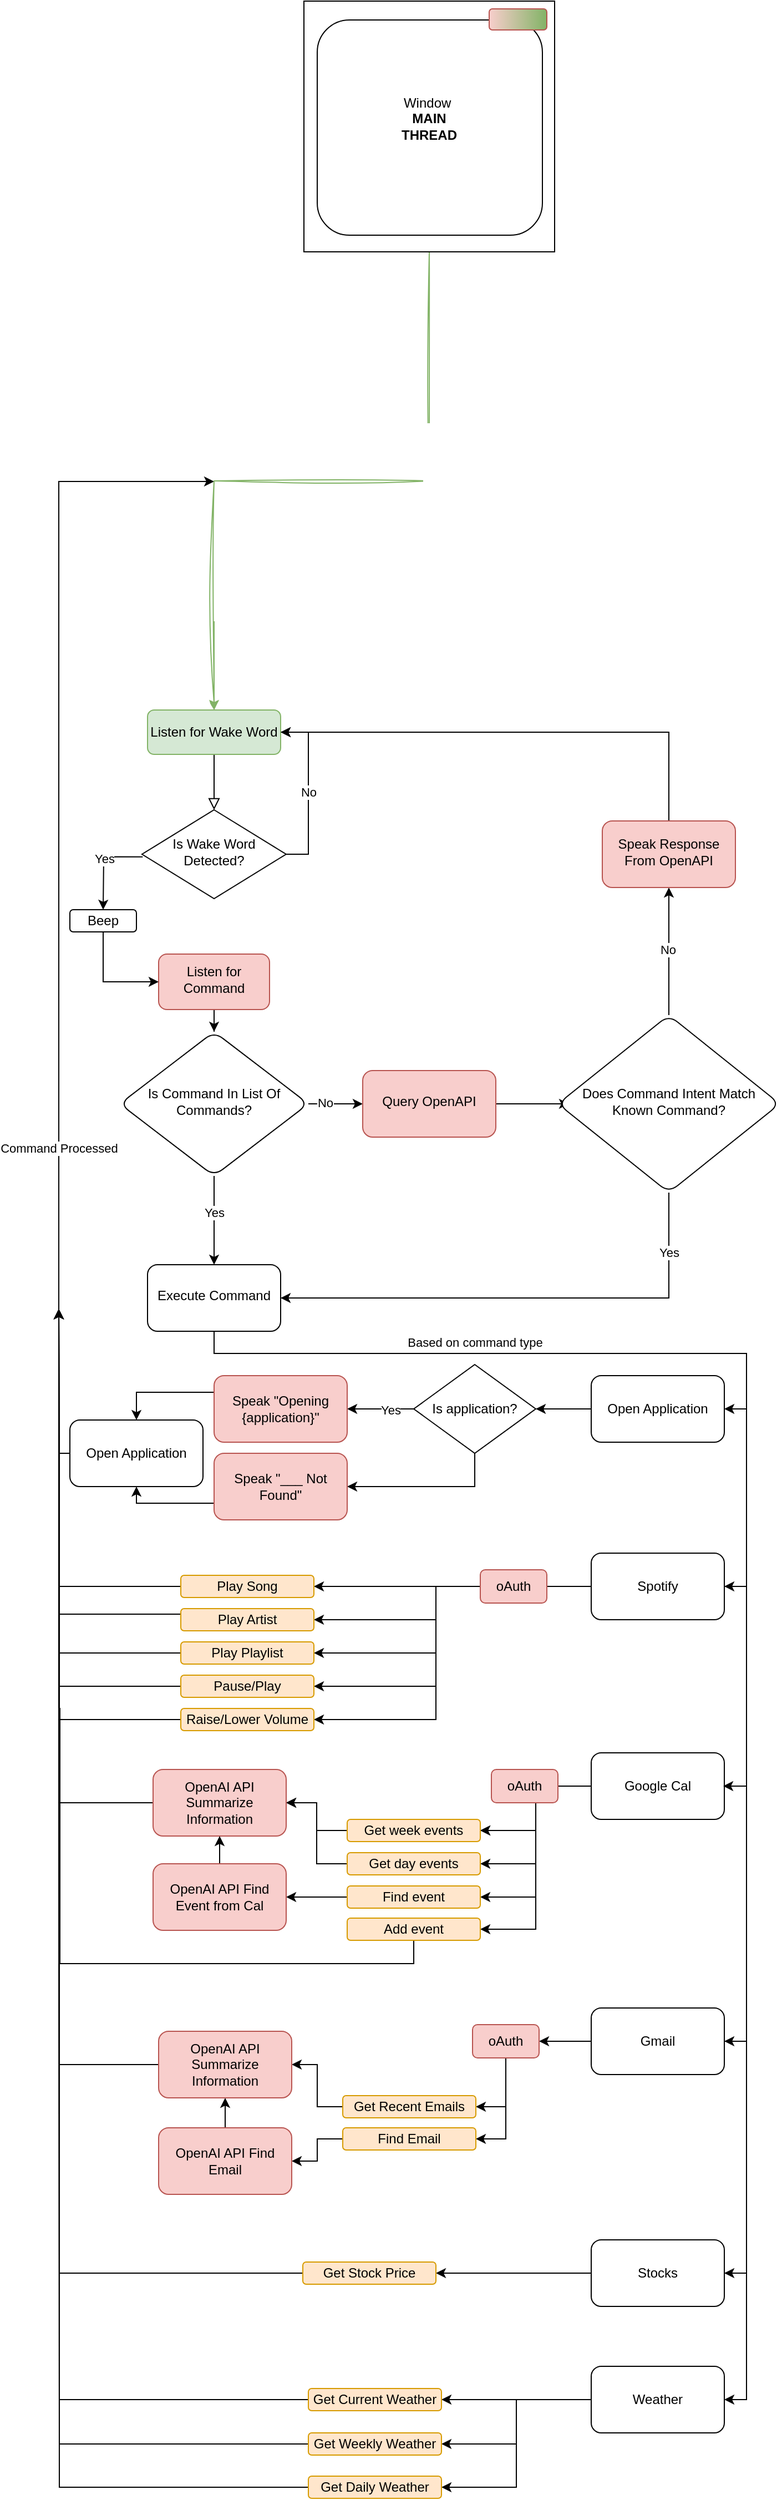 <mxfile version="22.1.16" type="github">
  <diagram id="C5RBs43oDa-KdzZeNtuy" name="Page-1">
    <mxGraphModel dx="1195" dy="1824" grid="0" gridSize="10" guides="1" tooltips="1" connect="1" arrows="1" fold="1" page="1" pageScale="1" pageWidth="827" pageHeight="1169" background="none" math="0" shadow="0">
      <root>
        <mxCell id="WIyWlLk6GJQsqaUBKTNV-0" />
        <mxCell id="WIyWlLk6GJQsqaUBKTNV-1" parent="WIyWlLk6GJQsqaUBKTNV-0" />
        <mxCell id="WIyWlLk6GJQsqaUBKTNV-2" value="" style="rounded=0;html=1;jettySize=auto;orthogonalLoop=1;fontSize=11;endArrow=block;endFill=0;endSize=8;strokeWidth=1;shadow=0;labelBackgroundColor=none;edgeStyle=orthogonalEdgeStyle;" parent="WIyWlLk6GJQsqaUBKTNV-1" source="WIyWlLk6GJQsqaUBKTNV-3" target="WIyWlLk6GJQsqaUBKTNV-6" edge="1">
          <mxGeometry relative="1" as="geometry" />
        </mxCell>
        <mxCell id="WIyWlLk6GJQsqaUBKTNV-3" value="Listen for Wake Word" style="rounded=1;whiteSpace=wrap;html=1;fontSize=12;glass=0;strokeWidth=1;shadow=0;fillColor=#d5e8d4;strokeColor=#82b366;" parent="WIyWlLk6GJQsqaUBKTNV-1" vertex="1">
          <mxGeometry x="160" y="80" width="120" height="40" as="geometry" />
        </mxCell>
        <mxCell id="TbSQzSQrd4Ol9W5OKiCd-27" style="edgeStyle=orthogonalEdgeStyle;rounded=0;orthogonalLoop=1;jettySize=auto;html=1;exitX=0.005;exitY=0.529;exitDx=0;exitDy=0;exitPerimeter=0;" parent="WIyWlLk6GJQsqaUBKTNV-1" source="WIyWlLk6GJQsqaUBKTNV-6" edge="1">
          <mxGeometry relative="1" as="geometry">
            <mxPoint x="110" y="230" as="sourcePoint" />
            <mxPoint x="120" y="260" as="targetPoint" />
          </mxGeometry>
        </mxCell>
        <mxCell id="TbSQzSQrd4Ol9W5OKiCd-28" value="Yes" style="edgeLabel;html=1;align=center;verticalAlign=middle;resizable=0;points=[];" parent="TbSQzSQrd4Ol9W5OKiCd-27" vertex="1" connectable="0">
          <mxGeometry x="-0.116" y="1" relative="1" as="geometry">
            <mxPoint x="-1" as="offset" />
          </mxGeometry>
        </mxCell>
        <mxCell id="TbSQzSQrd4Ol9W5OKiCd-29" style="edgeStyle=orthogonalEdgeStyle;rounded=0;orthogonalLoop=1;jettySize=auto;html=1;exitX=1;exitY=0.5;exitDx=0;exitDy=0;entryX=1;entryY=0.5;entryDx=0;entryDy=0;" parent="WIyWlLk6GJQsqaUBKTNV-1" source="WIyWlLk6GJQsqaUBKTNV-6" target="WIyWlLk6GJQsqaUBKTNV-3" edge="1">
          <mxGeometry relative="1" as="geometry" />
        </mxCell>
        <mxCell id="TbSQzSQrd4Ol9W5OKiCd-30" value="No" style="edgeLabel;html=1;align=center;verticalAlign=middle;resizable=0;points=[];" parent="TbSQzSQrd4Ol9W5OKiCd-29" vertex="1" connectable="0">
          <mxGeometry x="-0.133" y="2" relative="1" as="geometry">
            <mxPoint x="2" y="-9" as="offset" />
          </mxGeometry>
        </mxCell>
        <mxCell id="WIyWlLk6GJQsqaUBKTNV-6" value="Is Wake Word Detected?" style="rhombus;whiteSpace=wrap;html=1;shadow=0;fontFamily=Helvetica;fontSize=12;align=center;strokeWidth=1;spacing=6;spacingTop=-4;" parent="WIyWlLk6GJQsqaUBKTNV-1" vertex="1">
          <mxGeometry x="155" y="170" width="130" height="80" as="geometry" />
        </mxCell>
        <mxCell id="TbSQzSQrd4Ol9W5OKiCd-5" value="" style="edgeStyle=orthogonalEdgeStyle;rounded=0;orthogonalLoop=1;jettySize=auto;html=1;" parent="WIyWlLk6GJQsqaUBKTNV-1" source="WIyWlLk6GJQsqaUBKTNV-10" target="TbSQzSQrd4Ol9W5OKiCd-4" edge="1">
          <mxGeometry relative="1" as="geometry" />
        </mxCell>
        <mxCell id="WIyWlLk6GJQsqaUBKTNV-10" value="Listen for Command" style="rectangle;rounded=1;whiteSpace=wrap;html=1;shadow=0;fontFamily=Helvetica;fontSize=12;align=center;strokeWidth=1;spacing=6;spacingTop=-4;fillColor=#f8cecc;strokeColor=#b85450;" parent="WIyWlLk6GJQsqaUBKTNV-1" vertex="1">
          <mxGeometry x="170" y="300" width="100" height="50" as="geometry" />
        </mxCell>
        <mxCell id="TbSQzSQrd4Ol9W5OKiCd-8" value="" style="edgeStyle=orthogonalEdgeStyle;rounded=0;orthogonalLoop=1;jettySize=auto;html=1;" parent="WIyWlLk6GJQsqaUBKTNV-1" source="TbSQzSQrd4Ol9W5OKiCd-4" target="TbSQzSQrd4Ol9W5OKiCd-7" edge="1">
          <mxGeometry relative="1" as="geometry" />
        </mxCell>
        <mxCell id="TbSQzSQrd4Ol9W5OKiCd-12" value="Yes" style="edgeLabel;html=1;align=center;verticalAlign=middle;resizable=0;points=[];" parent="TbSQzSQrd4Ol9W5OKiCd-8" vertex="1" connectable="0">
          <mxGeometry x="0.143" y="-1" relative="1" as="geometry">
            <mxPoint x="1" y="-13" as="offset" />
          </mxGeometry>
        </mxCell>
        <mxCell id="TbSQzSQrd4Ol9W5OKiCd-14" value="" style="edgeStyle=orthogonalEdgeStyle;rounded=0;orthogonalLoop=1;jettySize=auto;html=1;" parent="WIyWlLk6GJQsqaUBKTNV-1" source="TbSQzSQrd4Ol9W5OKiCd-4" target="TbSQzSQrd4Ol9W5OKiCd-13" edge="1">
          <mxGeometry relative="1" as="geometry" />
        </mxCell>
        <mxCell id="TbSQzSQrd4Ol9W5OKiCd-25" value="No" style="edgeLabel;html=1;align=center;verticalAlign=middle;resizable=0;points=[];" parent="TbSQzSQrd4Ol9W5OKiCd-14" vertex="1" connectable="0">
          <mxGeometry x="-0.388" y="1" relative="1" as="geometry">
            <mxPoint as="offset" />
          </mxGeometry>
        </mxCell>
        <mxCell id="TbSQzSQrd4Ol9W5OKiCd-4" value="Is Command In List Of Commands?" style="rhombus;whiteSpace=wrap;html=1;rounded=1;shadow=0;strokeWidth=1;spacing=6;spacingTop=-4;" parent="WIyWlLk6GJQsqaUBKTNV-1" vertex="1">
          <mxGeometry x="135" y="370" width="170" height="130" as="geometry" />
        </mxCell>
        <mxCell id="TbSQzSQrd4Ol9W5OKiCd-10" value="" style="edgeStyle=orthogonalEdgeStyle;rounded=0;orthogonalLoop=1;jettySize=auto;html=1;" parent="WIyWlLk6GJQsqaUBKTNV-1" edge="1">
          <mxGeometry relative="1" as="geometry">
            <mxPoint x="220" y="-126" as="targetPoint" />
            <Array as="points">
              <mxPoint x="80" y="-126" />
            </Array>
            <mxPoint x="80" y="620" as="sourcePoint" />
          </mxGeometry>
        </mxCell>
        <mxCell id="TbSQzSQrd4Ol9W5OKiCd-11" value="Command Processed" style="edgeLabel;html=1;align=center;verticalAlign=middle;resizable=0;points=[];" parent="TbSQzSQrd4Ol9W5OKiCd-10" vertex="1" connectable="0">
          <mxGeometry x="-0.053" y="-2" relative="1" as="geometry">
            <mxPoint x="-2" y="274" as="offset" />
          </mxGeometry>
        </mxCell>
        <mxCell id="Mapp8HOiHUZmDu9dyyTf-5" style="edgeStyle=orthogonalEdgeStyle;rounded=0;orthogonalLoop=1;jettySize=auto;html=1;entryX=1;entryY=0.5;entryDx=0;entryDy=0;" parent="WIyWlLk6GJQsqaUBKTNV-1" source="TbSQzSQrd4Ol9W5OKiCd-7" target="Mapp8HOiHUZmDu9dyyTf-4" edge="1">
          <mxGeometry relative="1" as="geometry">
            <Array as="points">
              <mxPoint x="220" y="660" />
              <mxPoint x="700" y="660" />
              <mxPoint x="700" y="710" />
            </Array>
          </mxGeometry>
        </mxCell>
        <mxCell id="Mapp8HOiHUZmDu9dyyTf-7" value="Based on command type" style="edgeLabel;html=1;align=center;verticalAlign=middle;resizable=0;points=[];" parent="Mapp8HOiHUZmDu9dyyTf-5" vertex="1" connectable="0">
          <mxGeometry x="-0.081" relative="1" as="geometry">
            <mxPoint x="-7" y="-10" as="offset" />
          </mxGeometry>
        </mxCell>
        <mxCell id="Mapp8HOiHUZmDu9dyyTf-26" style="edgeStyle=orthogonalEdgeStyle;rounded=0;orthogonalLoop=1;jettySize=auto;html=1;exitX=0.5;exitY=1;exitDx=0;exitDy=0;entryX=1;entryY=0.5;entryDx=0;entryDy=0;" parent="WIyWlLk6GJQsqaUBKTNV-1" source="TbSQzSQrd4Ol9W5OKiCd-7" target="Mapp8HOiHUZmDu9dyyTf-9" edge="1">
          <mxGeometry relative="1" as="geometry">
            <Array as="points">
              <mxPoint x="220" y="660" />
              <mxPoint x="700" y="660" />
              <mxPoint x="700" y="870" />
            </Array>
          </mxGeometry>
        </mxCell>
        <mxCell id="TbSQzSQrd4Ol9W5OKiCd-7" value="Execute Command" style="whiteSpace=wrap;html=1;rounded=1;shadow=0;strokeWidth=1;spacing=6;spacingTop=-4;" parent="WIyWlLk6GJQsqaUBKTNV-1" vertex="1">
          <mxGeometry x="160" y="580" width="120" height="60" as="geometry" />
        </mxCell>
        <mxCell id="TbSQzSQrd4Ol9W5OKiCd-16" value="" style="edgeStyle=orthogonalEdgeStyle;rounded=0;orthogonalLoop=1;jettySize=auto;html=1;" parent="WIyWlLk6GJQsqaUBKTNV-1" source="TbSQzSQrd4Ol9W5OKiCd-13" edge="1">
          <mxGeometry relative="1" as="geometry">
            <mxPoint x="540.0" y="435.0" as="targetPoint" />
          </mxGeometry>
        </mxCell>
        <mxCell id="TbSQzSQrd4Ol9W5OKiCd-13" value="Query OpenAPI" style="whiteSpace=wrap;html=1;rounded=1;shadow=0;strokeWidth=1;spacing=6;spacingTop=-4;fillColor=#f8cecc;strokeColor=#b85450;" parent="WIyWlLk6GJQsqaUBKTNV-1" vertex="1">
          <mxGeometry x="354" y="405" width="120" height="60" as="geometry" />
        </mxCell>
        <mxCell id="TbSQzSQrd4Ol9W5OKiCd-17" style="edgeStyle=orthogonalEdgeStyle;rounded=0;orthogonalLoop=1;jettySize=auto;html=1;entryX=1;entryY=0.5;entryDx=0;entryDy=0;exitX=0.5;exitY=1;exitDx=0;exitDy=0;" parent="WIyWlLk6GJQsqaUBKTNV-1" source="TbSQzSQrd4Ol9W5OKiCd-35" target="TbSQzSQrd4Ol9W5OKiCd-7" edge="1">
          <mxGeometry relative="1" as="geometry">
            <mxPoint x="599.966" y="465.0" as="sourcePoint" />
            <Array as="points">
              <mxPoint x="630" y="610" />
            </Array>
          </mxGeometry>
        </mxCell>
        <mxCell id="TbSQzSQrd4Ol9W5OKiCd-18" value="Yes" style="edgeLabel;html=1;align=center;verticalAlign=middle;resizable=0;points=[];" parent="TbSQzSQrd4Ol9W5OKiCd-17" vertex="1" connectable="0">
          <mxGeometry x="-0.836" y="3" relative="1" as="geometry">
            <mxPoint x="-3" y="17" as="offset" />
          </mxGeometry>
        </mxCell>
        <mxCell id="TbSQzSQrd4Ol9W5OKiCd-32" value="" style="edgeStyle=orthogonalEdgeStyle;rounded=0;orthogonalLoop=1;jettySize=auto;html=1;exitX=0.5;exitY=0;exitDx=0;exitDy=0;" parent="WIyWlLk6GJQsqaUBKTNV-1" source="TbSQzSQrd4Ol9W5OKiCd-35" target="TbSQzSQrd4Ol9W5OKiCd-31" edge="1">
          <mxGeometry relative="1" as="geometry">
            <mxPoint x="600.0" y="405.0" as="sourcePoint" />
          </mxGeometry>
        </mxCell>
        <mxCell id="TbSQzSQrd4Ol9W5OKiCd-34" value="No" style="edgeLabel;html=1;align=center;verticalAlign=middle;resizable=0;points=[];" parent="TbSQzSQrd4Ol9W5OKiCd-32" vertex="1" connectable="0">
          <mxGeometry x="0.029" y="1" relative="1" as="geometry">
            <mxPoint as="offset" />
          </mxGeometry>
        </mxCell>
        <mxCell id="TbSQzSQrd4Ol9W5OKiCd-33" style="edgeStyle=orthogonalEdgeStyle;rounded=0;orthogonalLoop=1;jettySize=auto;html=1;exitX=0.5;exitY=0;exitDx=0;exitDy=0;entryX=1;entryY=0.5;entryDx=0;entryDy=0;" parent="WIyWlLk6GJQsqaUBKTNV-1" source="TbSQzSQrd4Ol9W5OKiCd-31" target="WIyWlLk6GJQsqaUBKTNV-3" edge="1">
          <mxGeometry relative="1" as="geometry" />
        </mxCell>
        <mxCell id="TbSQzSQrd4Ol9W5OKiCd-31" value="Speak Response From OpenAPI" style="whiteSpace=wrap;html=1;rounded=1;shadow=0;strokeWidth=1;spacing=6;spacingTop=-4;fillColor=#f8cecc;strokeColor=#b85450;" parent="WIyWlLk6GJQsqaUBKTNV-1" vertex="1">
          <mxGeometry x="570" y="180" width="120" height="60" as="geometry" />
        </mxCell>
        <mxCell id="TbSQzSQrd4Ol9W5OKiCd-35" value="Does Command Intent Match Known Command?" style="rhombus;whiteSpace=wrap;html=1;rounded=1;shadow=0;strokeWidth=1;spacing=6;spacingTop=-4;" parent="WIyWlLk6GJQsqaUBKTNV-1" vertex="1">
          <mxGeometry x="530" y="355" width="200" height="160" as="geometry" />
        </mxCell>
        <mxCell id="Mapp8HOiHUZmDu9dyyTf-3" style="edgeStyle=orthogonalEdgeStyle;rounded=0;orthogonalLoop=1;jettySize=auto;html=1;exitX=0.5;exitY=1;exitDx=0;exitDy=0;entryX=0;entryY=0.5;entryDx=0;entryDy=0;" parent="WIyWlLk6GJQsqaUBKTNV-1" source="Mapp8HOiHUZmDu9dyyTf-2" target="WIyWlLk6GJQsqaUBKTNV-10" edge="1">
          <mxGeometry relative="1" as="geometry" />
        </mxCell>
        <mxCell id="Mapp8HOiHUZmDu9dyyTf-2" value="Beep" style="rounded=1;whiteSpace=wrap;html=1;" parent="WIyWlLk6GJQsqaUBKTNV-1" vertex="1">
          <mxGeometry x="90" y="260" width="60" height="20" as="geometry" />
        </mxCell>
        <mxCell id="Mapp8HOiHUZmDu9dyyTf-10" style="edgeStyle=orthogonalEdgeStyle;rounded=0;orthogonalLoop=1;jettySize=auto;html=1;exitX=0;exitY=0.5;exitDx=0;exitDy=0;" parent="WIyWlLk6GJQsqaUBKTNV-1" source="Mapp8HOiHUZmDu9dyyTf-4" target="Mapp8HOiHUZmDu9dyyTf-11" edge="1">
          <mxGeometry relative="1" as="geometry">
            <mxPoint x="520" y="709.857" as="targetPoint" />
          </mxGeometry>
        </mxCell>
        <mxCell id="Mapp8HOiHUZmDu9dyyTf-4" value="Open Application" style="rounded=1;whiteSpace=wrap;html=1;" parent="WIyWlLk6GJQsqaUBKTNV-1" vertex="1">
          <mxGeometry x="560" y="680" width="120" height="60" as="geometry" />
        </mxCell>
        <mxCell id="Mapp8HOiHUZmDu9dyyTf-27" style="edgeStyle=orthogonalEdgeStyle;rounded=0;orthogonalLoop=1;jettySize=auto;html=1;exitX=0;exitY=0.5;exitDx=0;exitDy=0;" parent="WIyWlLk6GJQsqaUBKTNV-1" source="Mapp8HOiHUZmDu9dyyTf-9" target="Mapp8HOiHUZmDu9dyyTf-28" edge="1">
          <mxGeometry relative="1" as="geometry">
            <mxPoint x="520" y="869.857" as="targetPoint" />
          </mxGeometry>
        </mxCell>
        <mxCell id="Mapp8HOiHUZmDu9dyyTf-31" style="edgeStyle=orthogonalEdgeStyle;rounded=0;orthogonalLoop=1;jettySize=auto;html=1;exitX=0;exitY=0.5;exitDx=0;exitDy=0;" parent="WIyWlLk6GJQsqaUBKTNV-1" source="Mapp8HOiHUZmDu9dyyTf-9" target="Mapp8HOiHUZmDu9dyyTf-32" edge="1">
          <mxGeometry relative="1" as="geometry">
            <mxPoint x="530" y="1040" as="targetPoint" />
            <Array as="points">
              <mxPoint x="420" y="870" />
              <mxPoint x="420" y="900" />
            </Array>
          </mxGeometry>
        </mxCell>
        <mxCell id="Mapp8HOiHUZmDu9dyyTf-9" value="Spotify" style="rounded=1;whiteSpace=wrap;html=1;" parent="WIyWlLk6GJQsqaUBKTNV-1" vertex="1">
          <mxGeometry x="560" y="840" width="120" height="60" as="geometry" />
        </mxCell>
        <mxCell id="Mapp8HOiHUZmDu9dyyTf-13" style="edgeStyle=orthogonalEdgeStyle;rounded=0;orthogonalLoop=1;jettySize=auto;html=1;" parent="WIyWlLk6GJQsqaUBKTNV-1" source="Mapp8HOiHUZmDu9dyyTf-11" target="Mapp8HOiHUZmDu9dyyTf-14" edge="1">
          <mxGeometry relative="1" as="geometry">
            <mxPoint x="350" y="710" as="targetPoint" />
          </mxGeometry>
        </mxCell>
        <mxCell id="Mapp8HOiHUZmDu9dyyTf-15" value="Yes" style="edgeLabel;html=1;align=center;verticalAlign=middle;resizable=0;points=[];" parent="Mapp8HOiHUZmDu9dyyTf-13" vertex="1" connectable="0">
          <mxGeometry x="-0.281" y="1" relative="1" as="geometry">
            <mxPoint as="offset" />
          </mxGeometry>
        </mxCell>
        <mxCell id="Mapp8HOiHUZmDu9dyyTf-17" style="edgeStyle=orthogonalEdgeStyle;rounded=0;orthogonalLoop=1;jettySize=auto;html=1;exitX=0.5;exitY=1;exitDx=0;exitDy=0;" parent="WIyWlLk6GJQsqaUBKTNV-1" source="Mapp8HOiHUZmDu9dyyTf-11" target="Mapp8HOiHUZmDu9dyyTf-18" edge="1">
          <mxGeometry relative="1" as="geometry">
            <mxPoint x="340" y="770" as="targetPoint" />
          </mxGeometry>
        </mxCell>
        <mxCell id="Mapp8HOiHUZmDu9dyyTf-11" value="Is application?" style="rhombus;whiteSpace=wrap;html=1;" parent="WIyWlLk6GJQsqaUBKTNV-1" vertex="1">
          <mxGeometry x="400" y="670" width="110" height="80" as="geometry" />
        </mxCell>
        <mxCell id="Mapp8HOiHUZmDu9dyyTf-16" style="edgeStyle=orthogonalEdgeStyle;rounded=0;orthogonalLoop=1;jettySize=auto;html=1;exitX=0;exitY=0.25;exitDx=0;exitDy=0;entryX=0.5;entryY=0;entryDx=0;entryDy=0;" parent="WIyWlLk6GJQsqaUBKTNV-1" source="Mapp8HOiHUZmDu9dyyTf-14" target="Mapp8HOiHUZmDu9dyyTf-45" edge="1">
          <mxGeometry relative="1" as="geometry">
            <mxPoint x="80" y="610" as="targetPoint" />
            <Array as="points">
              <mxPoint x="150" y="695" />
            </Array>
          </mxGeometry>
        </mxCell>
        <mxCell id="Mapp8HOiHUZmDu9dyyTf-14" value="Speak &quot;Opening {application}&quot;" style="rounded=1;whiteSpace=wrap;html=1;fillColor=#f8cecc;strokeColor=#b85450;" parent="WIyWlLk6GJQsqaUBKTNV-1" vertex="1">
          <mxGeometry x="220" y="680" width="120" height="60" as="geometry" />
        </mxCell>
        <mxCell id="Mapp8HOiHUZmDu9dyyTf-19" style="edgeStyle=orthogonalEdgeStyle;rounded=0;orthogonalLoop=1;jettySize=auto;html=1;exitX=0;exitY=0.75;exitDx=0;exitDy=0;entryX=0.5;entryY=1;entryDx=0;entryDy=0;" parent="WIyWlLk6GJQsqaUBKTNV-1" source="Mapp8HOiHUZmDu9dyyTf-18" target="Mapp8HOiHUZmDu9dyyTf-45" edge="1">
          <mxGeometry relative="1" as="geometry">
            <mxPoint x="80" y="610" as="targetPoint" />
            <Array as="points">
              <mxPoint x="150" y="795" />
            </Array>
          </mxGeometry>
        </mxCell>
        <mxCell id="Mapp8HOiHUZmDu9dyyTf-18" value="Speak &quot;___ Not Found&quot;" style="rounded=1;whiteSpace=wrap;html=1;fillColor=#f8cecc;strokeColor=#b85450;" parent="WIyWlLk6GJQsqaUBKTNV-1" vertex="1">
          <mxGeometry x="220" y="750" width="120" height="60" as="geometry" />
        </mxCell>
        <mxCell id="Mapp8HOiHUZmDu9dyyTf-39" style="edgeStyle=orthogonalEdgeStyle;rounded=0;orthogonalLoop=1;jettySize=auto;html=1;exitX=0;exitY=0.5;exitDx=0;exitDy=0;" parent="WIyWlLk6GJQsqaUBKTNV-1" source="Mapp8HOiHUZmDu9dyyTf-28" edge="1">
          <mxGeometry relative="1" as="geometry">
            <mxPoint x="80" y="620" as="targetPoint" />
          </mxGeometry>
        </mxCell>
        <mxCell id="Mapp8HOiHUZmDu9dyyTf-28" value="Play Song" style="rounded=1;whiteSpace=wrap;html=1;fillColor=#ffe6cc;strokeColor=#d79b00;" parent="WIyWlLk6GJQsqaUBKTNV-1" vertex="1">
          <mxGeometry x="190" y="860" width="120" height="20" as="geometry" />
        </mxCell>
        <mxCell id="Mapp8HOiHUZmDu9dyyTf-40" style="edgeStyle=orthogonalEdgeStyle;rounded=0;orthogonalLoop=1;jettySize=auto;html=1;exitX=0;exitY=0.25;exitDx=0;exitDy=0;" parent="WIyWlLk6GJQsqaUBKTNV-1" source="Mapp8HOiHUZmDu9dyyTf-32" edge="1">
          <mxGeometry relative="1" as="geometry">
            <mxPoint x="80" y="620" as="targetPoint" />
          </mxGeometry>
        </mxCell>
        <mxCell id="Mapp8HOiHUZmDu9dyyTf-32" value="Play Artist" style="rounded=1;whiteSpace=wrap;html=1;fillColor=#ffe6cc;strokeColor=#d79b00;" parent="WIyWlLk6GJQsqaUBKTNV-1" vertex="1">
          <mxGeometry x="190" y="890" width="120" height="20" as="geometry" />
        </mxCell>
        <mxCell id="Mapp8HOiHUZmDu9dyyTf-33" style="edgeStyle=orthogonalEdgeStyle;rounded=0;orthogonalLoop=1;jettySize=auto;html=1;entryX=1;entryY=0.5;entryDx=0;entryDy=0;" parent="WIyWlLk6GJQsqaUBKTNV-1" target="Mapp8HOiHUZmDu9dyyTf-34" edge="1">
          <mxGeometry relative="1" as="geometry">
            <mxPoint x="520" y="920" as="targetPoint" />
            <mxPoint x="420" y="900" as="sourcePoint" />
            <Array as="points">
              <mxPoint x="420" y="900" />
              <mxPoint x="420" y="930" />
            </Array>
          </mxGeometry>
        </mxCell>
        <mxCell id="Mapp8HOiHUZmDu9dyyTf-41" style="edgeStyle=orthogonalEdgeStyle;rounded=0;orthogonalLoop=1;jettySize=auto;html=1;exitX=0;exitY=0.5;exitDx=0;exitDy=0;" parent="WIyWlLk6GJQsqaUBKTNV-1" source="Mapp8HOiHUZmDu9dyyTf-34" edge="1">
          <mxGeometry relative="1" as="geometry">
            <mxPoint x="80" y="620" as="targetPoint" />
          </mxGeometry>
        </mxCell>
        <mxCell id="Mapp8HOiHUZmDu9dyyTf-34" value="Play Playlist" style="rounded=1;whiteSpace=wrap;html=1;fillColor=#ffe6cc;strokeColor=#d79b00;" parent="WIyWlLk6GJQsqaUBKTNV-1" vertex="1">
          <mxGeometry x="190" y="920" width="120" height="20" as="geometry" />
        </mxCell>
        <mxCell id="Mapp8HOiHUZmDu9dyyTf-35" style="edgeStyle=orthogonalEdgeStyle;rounded=0;orthogonalLoop=1;jettySize=auto;html=1;entryX=1;entryY=0.5;entryDx=0;entryDy=0;" parent="WIyWlLk6GJQsqaUBKTNV-1" target="Mapp8HOiHUZmDu9dyyTf-36" edge="1">
          <mxGeometry relative="1" as="geometry">
            <mxPoint x="520" y="950" as="targetPoint" />
            <mxPoint x="420" y="930" as="sourcePoint" />
            <Array as="points">
              <mxPoint x="420" y="930" />
              <mxPoint x="420" y="960" />
            </Array>
          </mxGeometry>
        </mxCell>
        <mxCell id="Mapp8HOiHUZmDu9dyyTf-42" style="edgeStyle=orthogonalEdgeStyle;rounded=0;orthogonalLoop=1;jettySize=auto;html=1;exitX=0;exitY=0.5;exitDx=0;exitDy=0;" parent="WIyWlLk6GJQsqaUBKTNV-1" source="Mapp8HOiHUZmDu9dyyTf-36" edge="1">
          <mxGeometry relative="1" as="geometry">
            <mxPoint x="80" y="620" as="targetPoint" />
          </mxGeometry>
        </mxCell>
        <mxCell id="Mapp8HOiHUZmDu9dyyTf-36" value="Pause/Play" style="rounded=1;whiteSpace=wrap;html=1;fillColor=#ffe6cc;strokeColor=#d79b00;" parent="WIyWlLk6GJQsqaUBKTNV-1" vertex="1">
          <mxGeometry x="190" y="950" width="120" height="20" as="geometry" />
        </mxCell>
        <mxCell id="Mapp8HOiHUZmDu9dyyTf-37" style="edgeStyle=orthogonalEdgeStyle;rounded=0;orthogonalLoop=1;jettySize=auto;html=1;entryX=1;entryY=0.5;entryDx=0;entryDy=0;" parent="WIyWlLk6GJQsqaUBKTNV-1" target="Mapp8HOiHUZmDu9dyyTf-38" edge="1">
          <mxGeometry relative="1" as="geometry">
            <mxPoint x="520" y="980" as="targetPoint" />
            <mxPoint x="420" y="960" as="sourcePoint" />
            <Array as="points">
              <mxPoint x="420" y="960" />
              <mxPoint x="420" y="990" />
            </Array>
          </mxGeometry>
        </mxCell>
        <mxCell id="Mapp8HOiHUZmDu9dyyTf-43" style="edgeStyle=orthogonalEdgeStyle;rounded=0;orthogonalLoop=1;jettySize=auto;html=1;exitX=0;exitY=0.5;exitDx=0;exitDy=0;" parent="WIyWlLk6GJQsqaUBKTNV-1" source="Mapp8HOiHUZmDu9dyyTf-38" edge="1">
          <mxGeometry relative="1" as="geometry">
            <mxPoint x="80" y="620" as="targetPoint" />
          </mxGeometry>
        </mxCell>
        <mxCell id="Mapp8HOiHUZmDu9dyyTf-38" value="Raise/Lower Volume" style="rounded=1;whiteSpace=wrap;html=1;fillColor=#ffe6cc;strokeColor=#d79b00;" parent="WIyWlLk6GJQsqaUBKTNV-1" vertex="1">
          <mxGeometry x="190" y="980" width="120" height="20" as="geometry" />
        </mxCell>
        <mxCell id="Mapp8HOiHUZmDu9dyyTf-46" style="edgeStyle=orthogonalEdgeStyle;rounded=0;orthogonalLoop=1;jettySize=auto;html=1;exitX=0;exitY=0.5;exitDx=0;exitDy=0;" parent="WIyWlLk6GJQsqaUBKTNV-1" source="Mapp8HOiHUZmDu9dyyTf-45" edge="1">
          <mxGeometry relative="1" as="geometry">
            <mxPoint x="80" y="620" as="targetPoint" />
            <Array as="points">
              <mxPoint x="80" y="750" />
            </Array>
          </mxGeometry>
        </mxCell>
        <mxCell id="Mapp8HOiHUZmDu9dyyTf-45" value="Open Application" style="rounded=1;whiteSpace=wrap;html=1;" parent="WIyWlLk6GJQsqaUBKTNV-1" vertex="1">
          <mxGeometry x="90" y="720" width="120" height="60" as="geometry" />
        </mxCell>
        <mxCell id="Mapp8HOiHUZmDu9dyyTf-47" value="" style="endArrow=classic;html=1;rounded=0;entryX=0.5;entryY=0;entryDx=0;entryDy=0;fillColor=#d5e8d4;strokeColor=#82b366;" parent="WIyWlLk6GJQsqaUBKTNV-1" target="WIyWlLk6GJQsqaUBKTNV-3" edge="1">
          <mxGeometry width="50" height="50" relative="1" as="geometry">
            <mxPoint x="220" as="sourcePoint" />
            <mxPoint x="420" y="90" as="targetPoint" />
          </mxGeometry>
        </mxCell>
        <mxCell id="Mapp8HOiHUZmDu9dyyTf-72" style="edgeStyle=orthogonalEdgeStyle;rounded=0;orthogonalLoop=1;jettySize=auto;html=1;exitX=0;exitY=0.5;exitDx=0;exitDy=0;entryX=1;entryY=0.5;entryDx=0;entryDy=0;" parent="WIyWlLk6GJQsqaUBKTNV-1" source="Mapp8HOiHUZmDu9dyyTf-48" target="Mapp8HOiHUZmDu9dyyTf-58" edge="1">
          <mxGeometry relative="1" as="geometry" />
        </mxCell>
        <mxCell id="Mapp8HOiHUZmDu9dyyTf-85" style="edgeStyle=orthogonalEdgeStyle;rounded=0;orthogonalLoop=1;jettySize=auto;html=1;exitX=1;exitY=0.5;exitDx=0;exitDy=0;entryX=1;entryY=0.5;entryDx=0;entryDy=0;" parent="WIyWlLk6GJQsqaUBKTNV-1" source="Mapp8HOiHUZmDu9dyyTf-48" target="Mapp8HOiHUZmDu9dyyTf-82" edge="1">
          <mxGeometry relative="1" as="geometry" />
        </mxCell>
        <mxCell id="Mapp8HOiHUZmDu9dyyTf-48" value="Google Cal" style="rounded=1;whiteSpace=wrap;html=1;" parent="WIyWlLk6GJQsqaUBKTNV-1" vertex="1">
          <mxGeometry x="560" y="1020" width="120" height="60" as="geometry" />
        </mxCell>
        <mxCell id="Mapp8HOiHUZmDu9dyyTf-49" style="edgeStyle=orthogonalEdgeStyle;rounded=0;orthogonalLoop=1;jettySize=auto;html=1;exitX=1;exitY=0.5;exitDx=0;exitDy=0;" parent="WIyWlLk6GJQsqaUBKTNV-1" source="Mapp8HOiHUZmDu9dyyTf-9" edge="1">
          <mxGeometry relative="1" as="geometry">
            <mxPoint x="679" y="1050" as="targetPoint" />
            <Array as="points">
              <mxPoint x="700" y="870" />
              <mxPoint x="700" y="1050" />
              <mxPoint x="679" y="1050" />
            </Array>
          </mxGeometry>
        </mxCell>
        <mxCell id="Mapp8HOiHUZmDu9dyyTf-53" value="oAuth" style="rounded=1;whiteSpace=wrap;html=1;fillColor=#f8cecc;strokeColor=#b85450;" parent="WIyWlLk6GJQsqaUBKTNV-1" vertex="1">
          <mxGeometry x="460" y="855" width="60" height="30" as="geometry" />
        </mxCell>
        <mxCell id="Mapp8HOiHUZmDu9dyyTf-55" style="edgeStyle=orthogonalEdgeStyle;rounded=0;orthogonalLoop=1;jettySize=auto;html=1;exitX=0;exitY=0.5;exitDx=0;exitDy=0;entryX=1;entryY=0.5;entryDx=0;entryDy=0;" parent="WIyWlLk6GJQsqaUBKTNV-1" source="Mapp8HOiHUZmDu9dyyTf-65" target="Mapp8HOiHUZmDu9dyyTf-57" edge="1">
          <mxGeometry relative="1" as="geometry">
            <mxPoint x="520" y="1049.857" as="targetPoint" />
            <mxPoint x="560" y="1050" as="sourcePoint" />
            <Array as="points">
              <mxPoint x="510" y="1050" />
              <mxPoint x="510" y="1090" />
            </Array>
          </mxGeometry>
        </mxCell>
        <mxCell id="Mapp8HOiHUZmDu9dyyTf-56" style="edgeStyle=orthogonalEdgeStyle;rounded=0;orthogonalLoop=1;jettySize=auto;html=1;exitX=0;exitY=0.5;exitDx=0;exitDy=0;entryX=1;entryY=0.5;entryDx=0;entryDy=0;" parent="WIyWlLk6GJQsqaUBKTNV-1" source="Mapp8HOiHUZmDu9dyyTf-48" target="Mapp8HOiHUZmDu9dyyTf-57" edge="1">
          <mxGeometry relative="1" as="geometry">
            <mxPoint x="620" y="1260" as="targetPoint" />
            <mxPoint x="560" y="1090" as="sourcePoint" />
            <Array as="points" />
          </mxGeometry>
        </mxCell>
        <mxCell id="Mapp8HOiHUZmDu9dyyTf-68" style="edgeStyle=orthogonalEdgeStyle;rounded=0;orthogonalLoop=1;jettySize=auto;html=1;exitX=0;exitY=0.5;exitDx=0;exitDy=0;entryX=1;entryY=0.5;entryDx=0;entryDy=0;" parent="WIyWlLk6GJQsqaUBKTNV-1" source="Mapp8HOiHUZmDu9dyyTf-57" target="Mapp8HOiHUZmDu9dyyTf-71" edge="1">
          <mxGeometry relative="1" as="geometry">
            <mxPoint x="200" y="1080" as="targetPoint" />
          </mxGeometry>
        </mxCell>
        <mxCell id="Mapp8HOiHUZmDu9dyyTf-57" value="Get week events" style="rounded=1;whiteSpace=wrap;html=1;fillColor=#ffe6cc;strokeColor=#d79b00;" parent="WIyWlLk6GJQsqaUBKTNV-1" vertex="1">
          <mxGeometry x="340" y="1080" width="120" height="20" as="geometry" />
        </mxCell>
        <mxCell id="Mapp8HOiHUZmDu9dyyTf-73" style="edgeStyle=orthogonalEdgeStyle;rounded=0;orthogonalLoop=1;jettySize=auto;html=1;exitX=0;exitY=0.5;exitDx=0;exitDy=0;entryX=1;entryY=0.5;entryDx=0;entryDy=0;" parent="WIyWlLk6GJQsqaUBKTNV-1" source="Mapp8HOiHUZmDu9dyyTf-58" target="Mapp8HOiHUZmDu9dyyTf-71" edge="1">
          <mxGeometry relative="1" as="geometry" />
        </mxCell>
        <mxCell id="Mapp8HOiHUZmDu9dyyTf-58" value="Get day events" style="rounded=1;whiteSpace=wrap;html=1;fillColor=#ffe6cc;strokeColor=#d79b00;" parent="WIyWlLk6GJQsqaUBKTNV-1" vertex="1">
          <mxGeometry x="340" y="1110" width="120" height="20" as="geometry" />
        </mxCell>
        <mxCell id="Mapp8HOiHUZmDu9dyyTf-59" style="edgeStyle=orthogonalEdgeStyle;rounded=0;orthogonalLoop=1;jettySize=auto;html=1;entryX=1;entryY=0.5;entryDx=0;entryDy=0;exitX=0;exitY=0.5;exitDx=0;exitDy=0;" parent="WIyWlLk6GJQsqaUBKTNV-1" source="Mapp8HOiHUZmDu9dyyTf-48" target="Mapp8HOiHUZmDu9dyyTf-60" edge="1">
          <mxGeometry relative="1" as="geometry">
            <mxPoint x="610" y="1140" as="targetPoint" />
            <mxPoint x="510" y="1120" as="sourcePoint" />
            <Array as="points">
              <mxPoint x="510" y="1050" />
              <mxPoint x="510" y="1150" />
            </Array>
          </mxGeometry>
        </mxCell>
        <mxCell id="Mapp8HOiHUZmDu9dyyTf-76" style="edgeStyle=orthogonalEdgeStyle;rounded=0;orthogonalLoop=1;jettySize=auto;html=1;exitX=0;exitY=0.5;exitDx=0;exitDy=0;entryX=1;entryY=0.5;entryDx=0;entryDy=0;" parent="WIyWlLk6GJQsqaUBKTNV-1" source="Mapp8HOiHUZmDu9dyyTf-60" target="Mapp8HOiHUZmDu9dyyTf-75" edge="1">
          <mxGeometry relative="1" as="geometry" />
        </mxCell>
        <mxCell id="Mapp8HOiHUZmDu9dyyTf-60" value="Find event" style="rounded=1;whiteSpace=wrap;html=1;fillColor=#ffe6cc;strokeColor=#d79b00;" parent="WIyWlLk6GJQsqaUBKTNV-1" vertex="1">
          <mxGeometry x="340" y="1140" width="120" height="20" as="geometry" />
        </mxCell>
        <mxCell id="Mapp8HOiHUZmDu9dyyTf-61" style="edgeStyle=orthogonalEdgeStyle;rounded=0;orthogonalLoop=1;jettySize=auto;html=1;entryX=1;entryY=0.5;entryDx=0;entryDy=0;exitX=0;exitY=0.5;exitDx=0;exitDy=0;" parent="WIyWlLk6GJQsqaUBKTNV-1" source="Mapp8HOiHUZmDu9dyyTf-48" target="Mapp8HOiHUZmDu9dyyTf-62" edge="1">
          <mxGeometry relative="1" as="geometry">
            <mxPoint x="520" y="1130" as="targetPoint" />
            <mxPoint x="420" y="1110" as="sourcePoint" />
            <Array as="points">
              <mxPoint x="510" y="1050" />
              <mxPoint x="510" y="1179" />
            </Array>
          </mxGeometry>
        </mxCell>
        <mxCell id="Mapp8HOiHUZmDu9dyyTf-78" style="edgeStyle=orthogonalEdgeStyle;rounded=0;orthogonalLoop=1;jettySize=auto;html=1;exitX=0;exitY=0.5;exitDx=0;exitDy=0;" parent="WIyWlLk6GJQsqaUBKTNV-1" source="Mapp8HOiHUZmDu9dyyTf-62" edge="1">
          <mxGeometry relative="1" as="geometry">
            <mxPoint x="80" y="620" as="targetPoint" />
            <Array as="points">
              <mxPoint x="400" y="1179" />
              <mxPoint x="400" y="1210" />
              <mxPoint x="81" y="1210" />
              <mxPoint x="81" y="980" />
            </Array>
          </mxGeometry>
        </mxCell>
        <mxCell id="Mapp8HOiHUZmDu9dyyTf-62" value="Add event" style="rounded=1;whiteSpace=wrap;html=1;fillColor=#ffe6cc;strokeColor=#d79b00;" parent="WIyWlLk6GJQsqaUBKTNV-1" vertex="1">
          <mxGeometry x="340" y="1169" width="120" height="20" as="geometry" />
        </mxCell>
        <mxCell id="Mapp8HOiHUZmDu9dyyTf-65" value="oAuth" style="rounded=1;whiteSpace=wrap;html=1;fillColor=#f8cecc;strokeColor=#b85450;" parent="WIyWlLk6GJQsqaUBKTNV-1" vertex="1">
          <mxGeometry x="470" y="1035" width="60" height="30" as="geometry" />
        </mxCell>
        <mxCell id="Mapp8HOiHUZmDu9dyyTf-79" style="edgeStyle=orthogonalEdgeStyle;rounded=0;orthogonalLoop=1;jettySize=auto;html=1;exitX=0;exitY=0.5;exitDx=0;exitDy=0;" parent="WIyWlLk6GJQsqaUBKTNV-1" source="Mapp8HOiHUZmDu9dyyTf-71" edge="1">
          <mxGeometry relative="1" as="geometry">
            <mxPoint x="80" y="620" as="targetPoint" />
          </mxGeometry>
        </mxCell>
        <mxCell id="Mapp8HOiHUZmDu9dyyTf-71" value="OpenAI API Summarize Information" style="rounded=1;whiteSpace=wrap;html=1;fillColor=#f8cecc;strokeColor=#b85450;" parent="WIyWlLk6GJQsqaUBKTNV-1" vertex="1">
          <mxGeometry x="165" y="1035" width="120" height="60" as="geometry" />
        </mxCell>
        <mxCell id="Mapp8HOiHUZmDu9dyyTf-77" style="edgeStyle=orthogonalEdgeStyle;rounded=0;orthogonalLoop=1;jettySize=auto;html=1;entryX=0.5;entryY=1;entryDx=0;entryDy=0;" parent="WIyWlLk6GJQsqaUBKTNV-1" source="Mapp8HOiHUZmDu9dyyTf-75" target="Mapp8HOiHUZmDu9dyyTf-71" edge="1">
          <mxGeometry relative="1" as="geometry" />
        </mxCell>
        <mxCell id="Mapp8HOiHUZmDu9dyyTf-75" value="OpenAI API Find Event from Cal" style="rounded=1;whiteSpace=wrap;html=1;fillColor=#f8cecc;strokeColor=#b85450;" parent="WIyWlLk6GJQsqaUBKTNV-1" vertex="1">
          <mxGeometry x="165" y="1120" width="120" height="60" as="geometry" />
        </mxCell>
        <mxCell id="ubcLr_0Io1UZVVuC7L1k-4" style="edgeStyle=orthogonalEdgeStyle;rounded=0;orthogonalLoop=1;jettySize=auto;html=1;entryX=1;entryY=0.5;entryDx=0;entryDy=0;" parent="WIyWlLk6GJQsqaUBKTNV-1" source="Mapp8HOiHUZmDu9dyyTf-82" target="ubcLr_0Io1UZVVuC7L1k-3" edge="1">
          <mxGeometry relative="1" as="geometry" />
        </mxCell>
        <mxCell id="ubcLr_0Io1UZVVuC7L1k-23" style="edgeStyle=orthogonalEdgeStyle;rounded=0;orthogonalLoop=1;jettySize=auto;html=1;exitX=1;exitY=0.5;exitDx=0;exitDy=0;entryX=1;entryY=0.5;entryDx=0;entryDy=0;" parent="WIyWlLk6GJQsqaUBKTNV-1" source="Mapp8HOiHUZmDu9dyyTf-82" target="ubcLr_0Io1UZVVuC7L1k-22" edge="1">
          <mxGeometry relative="1" as="geometry" />
        </mxCell>
        <mxCell id="Mapp8HOiHUZmDu9dyyTf-82" value="Gmail" style="rounded=1;whiteSpace=wrap;html=1;" parent="WIyWlLk6GJQsqaUBKTNV-1" vertex="1">
          <mxGeometry x="560" y="1250" width="120" height="60" as="geometry" />
        </mxCell>
        <mxCell id="ubcLr_0Io1UZVVuC7L1k-8" style="edgeStyle=orthogonalEdgeStyle;rounded=0;orthogonalLoop=1;jettySize=auto;html=1;entryX=1;entryY=0.5;entryDx=0;entryDy=0;exitX=0.5;exitY=1;exitDx=0;exitDy=0;" parent="WIyWlLk6GJQsqaUBKTNV-1" source="ubcLr_0Io1UZVVuC7L1k-3" target="ubcLr_0Io1UZVVuC7L1k-6" edge="1">
          <mxGeometry relative="1" as="geometry">
            <mxPoint x="422" y="1317" as="targetPoint" />
            <Array as="points">
              <mxPoint x="483" y="1339" />
            </Array>
          </mxGeometry>
        </mxCell>
        <mxCell id="ubcLr_0Io1UZVVuC7L1k-14" style="edgeStyle=orthogonalEdgeStyle;rounded=0;orthogonalLoop=1;jettySize=auto;html=1;exitX=0.5;exitY=1;exitDx=0;exitDy=0;entryX=1;entryY=0.5;entryDx=0;entryDy=0;" parent="WIyWlLk6GJQsqaUBKTNV-1" source="ubcLr_0Io1UZVVuC7L1k-3" target="ubcLr_0Io1UZVVuC7L1k-7" edge="1">
          <mxGeometry relative="1" as="geometry" />
        </mxCell>
        <mxCell id="ubcLr_0Io1UZVVuC7L1k-3" value="oAuth" style="rounded=1;whiteSpace=wrap;html=1;fillColor=#f8cecc;strokeColor=#b85450;" parent="WIyWlLk6GJQsqaUBKTNV-1" vertex="1">
          <mxGeometry x="453" y="1265" width="60" height="30" as="geometry" />
        </mxCell>
        <mxCell id="ubcLr_0Io1UZVVuC7L1k-20" style="edgeStyle=orthogonalEdgeStyle;rounded=0;orthogonalLoop=1;jettySize=auto;html=1;exitX=0;exitY=0.5;exitDx=0;exitDy=0;entryX=1;entryY=0.5;entryDx=0;entryDy=0;" parent="WIyWlLk6GJQsqaUBKTNV-1" source="ubcLr_0Io1UZVVuC7L1k-6" target="ubcLr_0Io1UZVVuC7L1k-18" edge="1">
          <mxGeometry relative="1" as="geometry" />
        </mxCell>
        <mxCell id="ubcLr_0Io1UZVVuC7L1k-6" value="Get Recent Emails" style="rounded=1;whiteSpace=wrap;html=1;fillColor=#ffe6cc;strokeColor=#d79b00;" parent="WIyWlLk6GJQsqaUBKTNV-1" vertex="1">
          <mxGeometry x="336" y="1329" width="120" height="20" as="geometry" />
        </mxCell>
        <mxCell id="ubcLr_0Io1UZVVuC7L1k-17" style="edgeStyle=orthogonalEdgeStyle;rounded=0;orthogonalLoop=1;jettySize=auto;html=1;exitX=0;exitY=0.5;exitDx=0;exitDy=0;entryX=1;entryY=0.5;entryDx=0;entryDy=0;" parent="WIyWlLk6GJQsqaUBKTNV-1" source="ubcLr_0Io1UZVVuC7L1k-7" target="ubcLr_0Io1UZVVuC7L1k-16" edge="1">
          <mxGeometry relative="1" as="geometry" />
        </mxCell>
        <mxCell id="ubcLr_0Io1UZVVuC7L1k-7" value="Find Email" style="rounded=1;whiteSpace=wrap;html=1;fillColor=#ffe6cc;strokeColor=#d79b00;" parent="WIyWlLk6GJQsqaUBKTNV-1" vertex="1">
          <mxGeometry x="336" y="1358" width="120" height="20" as="geometry" />
        </mxCell>
        <mxCell id="ubcLr_0Io1UZVVuC7L1k-19" style="edgeStyle=orthogonalEdgeStyle;rounded=0;orthogonalLoop=1;jettySize=auto;html=1;exitX=0.5;exitY=0;exitDx=0;exitDy=0;entryX=0.5;entryY=1;entryDx=0;entryDy=0;" parent="WIyWlLk6GJQsqaUBKTNV-1" source="ubcLr_0Io1UZVVuC7L1k-16" target="ubcLr_0Io1UZVVuC7L1k-18" edge="1">
          <mxGeometry relative="1" as="geometry" />
        </mxCell>
        <mxCell id="ubcLr_0Io1UZVVuC7L1k-16" value="OpenAI API Find Email" style="rounded=1;whiteSpace=wrap;html=1;fillColor=#f8cecc;strokeColor=#b85450;" parent="WIyWlLk6GJQsqaUBKTNV-1" vertex="1">
          <mxGeometry x="170" y="1358" width="120" height="60" as="geometry" />
        </mxCell>
        <mxCell id="ubcLr_0Io1UZVVuC7L1k-21" style="edgeStyle=orthogonalEdgeStyle;rounded=0;orthogonalLoop=1;jettySize=auto;html=1;exitX=0;exitY=0.5;exitDx=0;exitDy=0;" parent="WIyWlLk6GJQsqaUBKTNV-1" source="ubcLr_0Io1UZVVuC7L1k-18" edge="1">
          <mxGeometry relative="1" as="geometry">
            <mxPoint x="80" y="620" as="targetPoint" />
          </mxGeometry>
        </mxCell>
        <mxCell id="ubcLr_0Io1UZVVuC7L1k-18" value="OpenAI API Summarize Information" style="rounded=1;whiteSpace=wrap;html=1;fillColor=#f8cecc;strokeColor=#b85450;" parent="WIyWlLk6GJQsqaUBKTNV-1" vertex="1">
          <mxGeometry x="170" y="1271" width="120" height="60" as="geometry" />
        </mxCell>
        <mxCell id="ubcLr_0Io1UZVVuC7L1k-24" style="edgeStyle=orthogonalEdgeStyle;rounded=0;orthogonalLoop=1;jettySize=auto;html=1;exitX=0;exitY=0.5;exitDx=0;exitDy=0;entryX=1;entryY=0.5;entryDx=0;entryDy=0;" parent="WIyWlLk6GJQsqaUBKTNV-1" source="ubcLr_0Io1UZVVuC7L1k-22" target="ubcLr_0Io1UZVVuC7L1k-25" edge="1">
          <mxGeometry relative="1" as="geometry">
            <mxPoint x="426.667" y="1489.259" as="targetPoint" />
          </mxGeometry>
        </mxCell>
        <mxCell id="ubcLr_0Io1UZVVuC7L1k-28" style="edgeStyle=orthogonalEdgeStyle;rounded=0;orthogonalLoop=1;jettySize=auto;html=1;exitX=1;exitY=0.5;exitDx=0;exitDy=0;entryX=1;entryY=0.5;entryDx=0;entryDy=0;" parent="WIyWlLk6GJQsqaUBKTNV-1" source="ubcLr_0Io1UZVVuC7L1k-22" target="ubcLr_0Io1UZVVuC7L1k-27" edge="1">
          <mxGeometry relative="1" as="geometry" />
        </mxCell>
        <mxCell id="ubcLr_0Io1UZVVuC7L1k-22" value="Stocks" style="rounded=1;whiteSpace=wrap;html=1;" parent="WIyWlLk6GJQsqaUBKTNV-1" vertex="1">
          <mxGeometry x="560" y="1459" width="120" height="60" as="geometry" />
        </mxCell>
        <mxCell id="ubcLr_0Io1UZVVuC7L1k-26" style="edgeStyle=orthogonalEdgeStyle;rounded=0;orthogonalLoop=1;jettySize=auto;html=1;exitX=0;exitY=0.5;exitDx=0;exitDy=0;" parent="WIyWlLk6GJQsqaUBKTNV-1" source="ubcLr_0Io1UZVVuC7L1k-25" edge="1">
          <mxGeometry relative="1" as="geometry">
            <mxPoint x="80" y="620" as="targetPoint" />
          </mxGeometry>
        </mxCell>
        <mxCell id="ubcLr_0Io1UZVVuC7L1k-25" value="Get Stock Price" style="rounded=1;whiteSpace=wrap;html=1;fillColor=#ffe6cc;strokeColor=#d79b00;" parent="WIyWlLk6GJQsqaUBKTNV-1" vertex="1">
          <mxGeometry x="300" y="1479" width="120" height="20" as="geometry" />
        </mxCell>
        <mxCell id="ubcLr_0Io1UZVVuC7L1k-33" style="edgeStyle=orthogonalEdgeStyle;rounded=0;orthogonalLoop=1;jettySize=auto;html=1;exitX=0;exitY=0.5;exitDx=0;exitDy=0;entryX=1;entryY=0.5;entryDx=0;entryDy=0;" parent="WIyWlLk6GJQsqaUBKTNV-1" source="ubcLr_0Io1UZVVuC7L1k-27" target="ubcLr_0Io1UZVVuC7L1k-29" edge="1">
          <mxGeometry relative="1" as="geometry" />
        </mxCell>
        <mxCell id="ubcLr_0Io1UZVVuC7L1k-34" style="edgeStyle=orthogonalEdgeStyle;rounded=0;orthogonalLoop=1;jettySize=auto;html=1;exitX=0;exitY=0.5;exitDx=0;exitDy=0;entryX=1;entryY=0.5;entryDx=0;entryDy=0;" parent="WIyWlLk6GJQsqaUBKTNV-1" source="ubcLr_0Io1UZVVuC7L1k-27" target="ubcLr_0Io1UZVVuC7L1k-31" edge="1">
          <mxGeometry relative="1" as="geometry" />
        </mxCell>
        <mxCell id="ubcLr_0Io1UZVVuC7L1k-35" style="edgeStyle=orthogonalEdgeStyle;rounded=0;orthogonalLoop=1;jettySize=auto;html=1;exitX=0;exitY=0.5;exitDx=0;exitDy=0;entryX=1;entryY=0.5;entryDx=0;entryDy=0;" parent="WIyWlLk6GJQsqaUBKTNV-1" source="ubcLr_0Io1UZVVuC7L1k-27" target="ubcLr_0Io1UZVVuC7L1k-32" edge="1">
          <mxGeometry relative="1" as="geometry" />
        </mxCell>
        <mxCell id="ubcLr_0Io1UZVVuC7L1k-27" value="Weather" style="rounded=1;whiteSpace=wrap;html=1;" parent="WIyWlLk6GJQsqaUBKTNV-1" vertex="1">
          <mxGeometry x="560" y="1573" width="120" height="60" as="geometry" />
        </mxCell>
        <mxCell id="ubcLr_0Io1UZVVuC7L1k-38" style="edgeStyle=orthogonalEdgeStyle;rounded=0;orthogonalLoop=1;jettySize=auto;html=1;exitX=0;exitY=0.5;exitDx=0;exitDy=0;" parent="WIyWlLk6GJQsqaUBKTNV-1" source="ubcLr_0Io1UZVVuC7L1k-29" edge="1">
          <mxGeometry relative="1" as="geometry">
            <mxPoint x="80" y="620" as="targetPoint" />
          </mxGeometry>
        </mxCell>
        <mxCell id="ubcLr_0Io1UZVVuC7L1k-29" value="Get Current Weather" style="rounded=1;whiteSpace=wrap;html=1;fillColor=#ffe6cc;strokeColor=#d79b00;" parent="WIyWlLk6GJQsqaUBKTNV-1" vertex="1">
          <mxGeometry x="305" y="1593" width="120" height="20" as="geometry" />
        </mxCell>
        <mxCell id="ubcLr_0Io1UZVVuC7L1k-37" style="edgeStyle=orthogonalEdgeStyle;rounded=0;orthogonalLoop=1;jettySize=auto;html=1;exitX=0;exitY=0.5;exitDx=0;exitDy=0;" parent="WIyWlLk6GJQsqaUBKTNV-1" source="ubcLr_0Io1UZVVuC7L1k-31" edge="1">
          <mxGeometry relative="1" as="geometry">
            <mxPoint x="80" y="620" as="targetPoint" />
          </mxGeometry>
        </mxCell>
        <mxCell id="ubcLr_0Io1UZVVuC7L1k-31" value="Get Weekly Weather" style="rounded=1;whiteSpace=wrap;html=1;fillColor=#ffe6cc;strokeColor=#d79b00;" parent="WIyWlLk6GJQsqaUBKTNV-1" vertex="1">
          <mxGeometry x="305" y="1633" width="120" height="20" as="geometry" />
        </mxCell>
        <mxCell id="ubcLr_0Io1UZVVuC7L1k-36" style="edgeStyle=orthogonalEdgeStyle;rounded=0;orthogonalLoop=1;jettySize=auto;html=1;exitX=0;exitY=0.5;exitDx=0;exitDy=0;" parent="WIyWlLk6GJQsqaUBKTNV-1" source="ubcLr_0Io1UZVVuC7L1k-32" edge="1">
          <mxGeometry relative="1" as="geometry">
            <mxPoint x="80" y="620" as="targetPoint" />
          </mxGeometry>
        </mxCell>
        <mxCell id="ubcLr_0Io1UZVVuC7L1k-32" value="Get Daily Weather" style="rounded=1;whiteSpace=wrap;html=1;fillColor=#ffe6cc;strokeColor=#d79b00;" parent="WIyWlLk6GJQsqaUBKTNV-1" vertex="1">
          <mxGeometry x="305" y="1672" width="120" height="20" as="geometry" />
        </mxCell>
        <mxCell id="-SshAuvCPc99xHcLd2gU-1" style="edgeStyle=orthogonalEdgeStyle;rounded=0;orthogonalLoop=1;jettySize=auto;html=1;exitX=0.5;exitY=1;exitDx=0;exitDy=0;entryX=0.5;entryY=0;entryDx=0;entryDy=0;fillColor=#d5e8d4;strokeColor=#82B366;sketch=1;curveFitting=1;jiggle=2;" edge="1" parent="WIyWlLk6GJQsqaUBKTNV-1" source="-SshAuvCPc99xHcLd2gU-0" target="WIyWlLk6GJQsqaUBKTNV-3">
          <mxGeometry relative="1" as="geometry" />
        </mxCell>
        <mxCell id="-SshAuvCPc99xHcLd2gU-0" value="" style="whiteSpace=wrap;html=1;aspect=fixed;" vertex="1" parent="WIyWlLk6GJQsqaUBKTNV-1">
          <mxGeometry x="301" y="-559" width="226" height="226" as="geometry" />
        </mxCell>
        <mxCell id="-SshAuvCPc99xHcLd2gU-3" value="" style="rounded=1;whiteSpace=wrap;html=1;" vertex="1" parent="WIyWlLk6GJQsqaUBKTNV-1">
          <mxGeometry x="313" y="-542" width="203" height="194" as="geometry" />
        </mxCell>
        <mxCell id="-SshAuvCPc99xHcLd2gU-2" value="Window&amp;nbsp;&lt;br style=&quot;border-color: var(--border-color);&quot;&gt;&lt;b style=&quot;border-color: var(--border-color);&quot;&gt;MAIN THREAD&lt;/b&gt;" style="text;html=1;strokeColor=none;fillColor=none;align=center;verticalAlign=middle;whiteSpace=wrap;rounded=0;" vertex="1" parent="WIyWlLk6GJQsqaUBKTNV-1">
          <mxGeometry x="384" y="-468" width="60" height="30" as="geometry" />
        </mxCell>
        <mxCell id="-SshAuvCPc99xHcLd2gU-4" value="" style="rounded=1;whiteSpace=wrap;html=1;fillColor=#f8cecc;strokeColor=#b85450;gradientDirection=east;gradientColor=#82B366;" vertex="1" parent="WIyWlLk6GJQsqaUBKTNV-1">
          <mxGeometry x="468" y="-552" width="52" height="19" as="geometry" />
        </mxCell>
      </root>
    </mxGraphModel>
  </diagram>
</mxfile>
